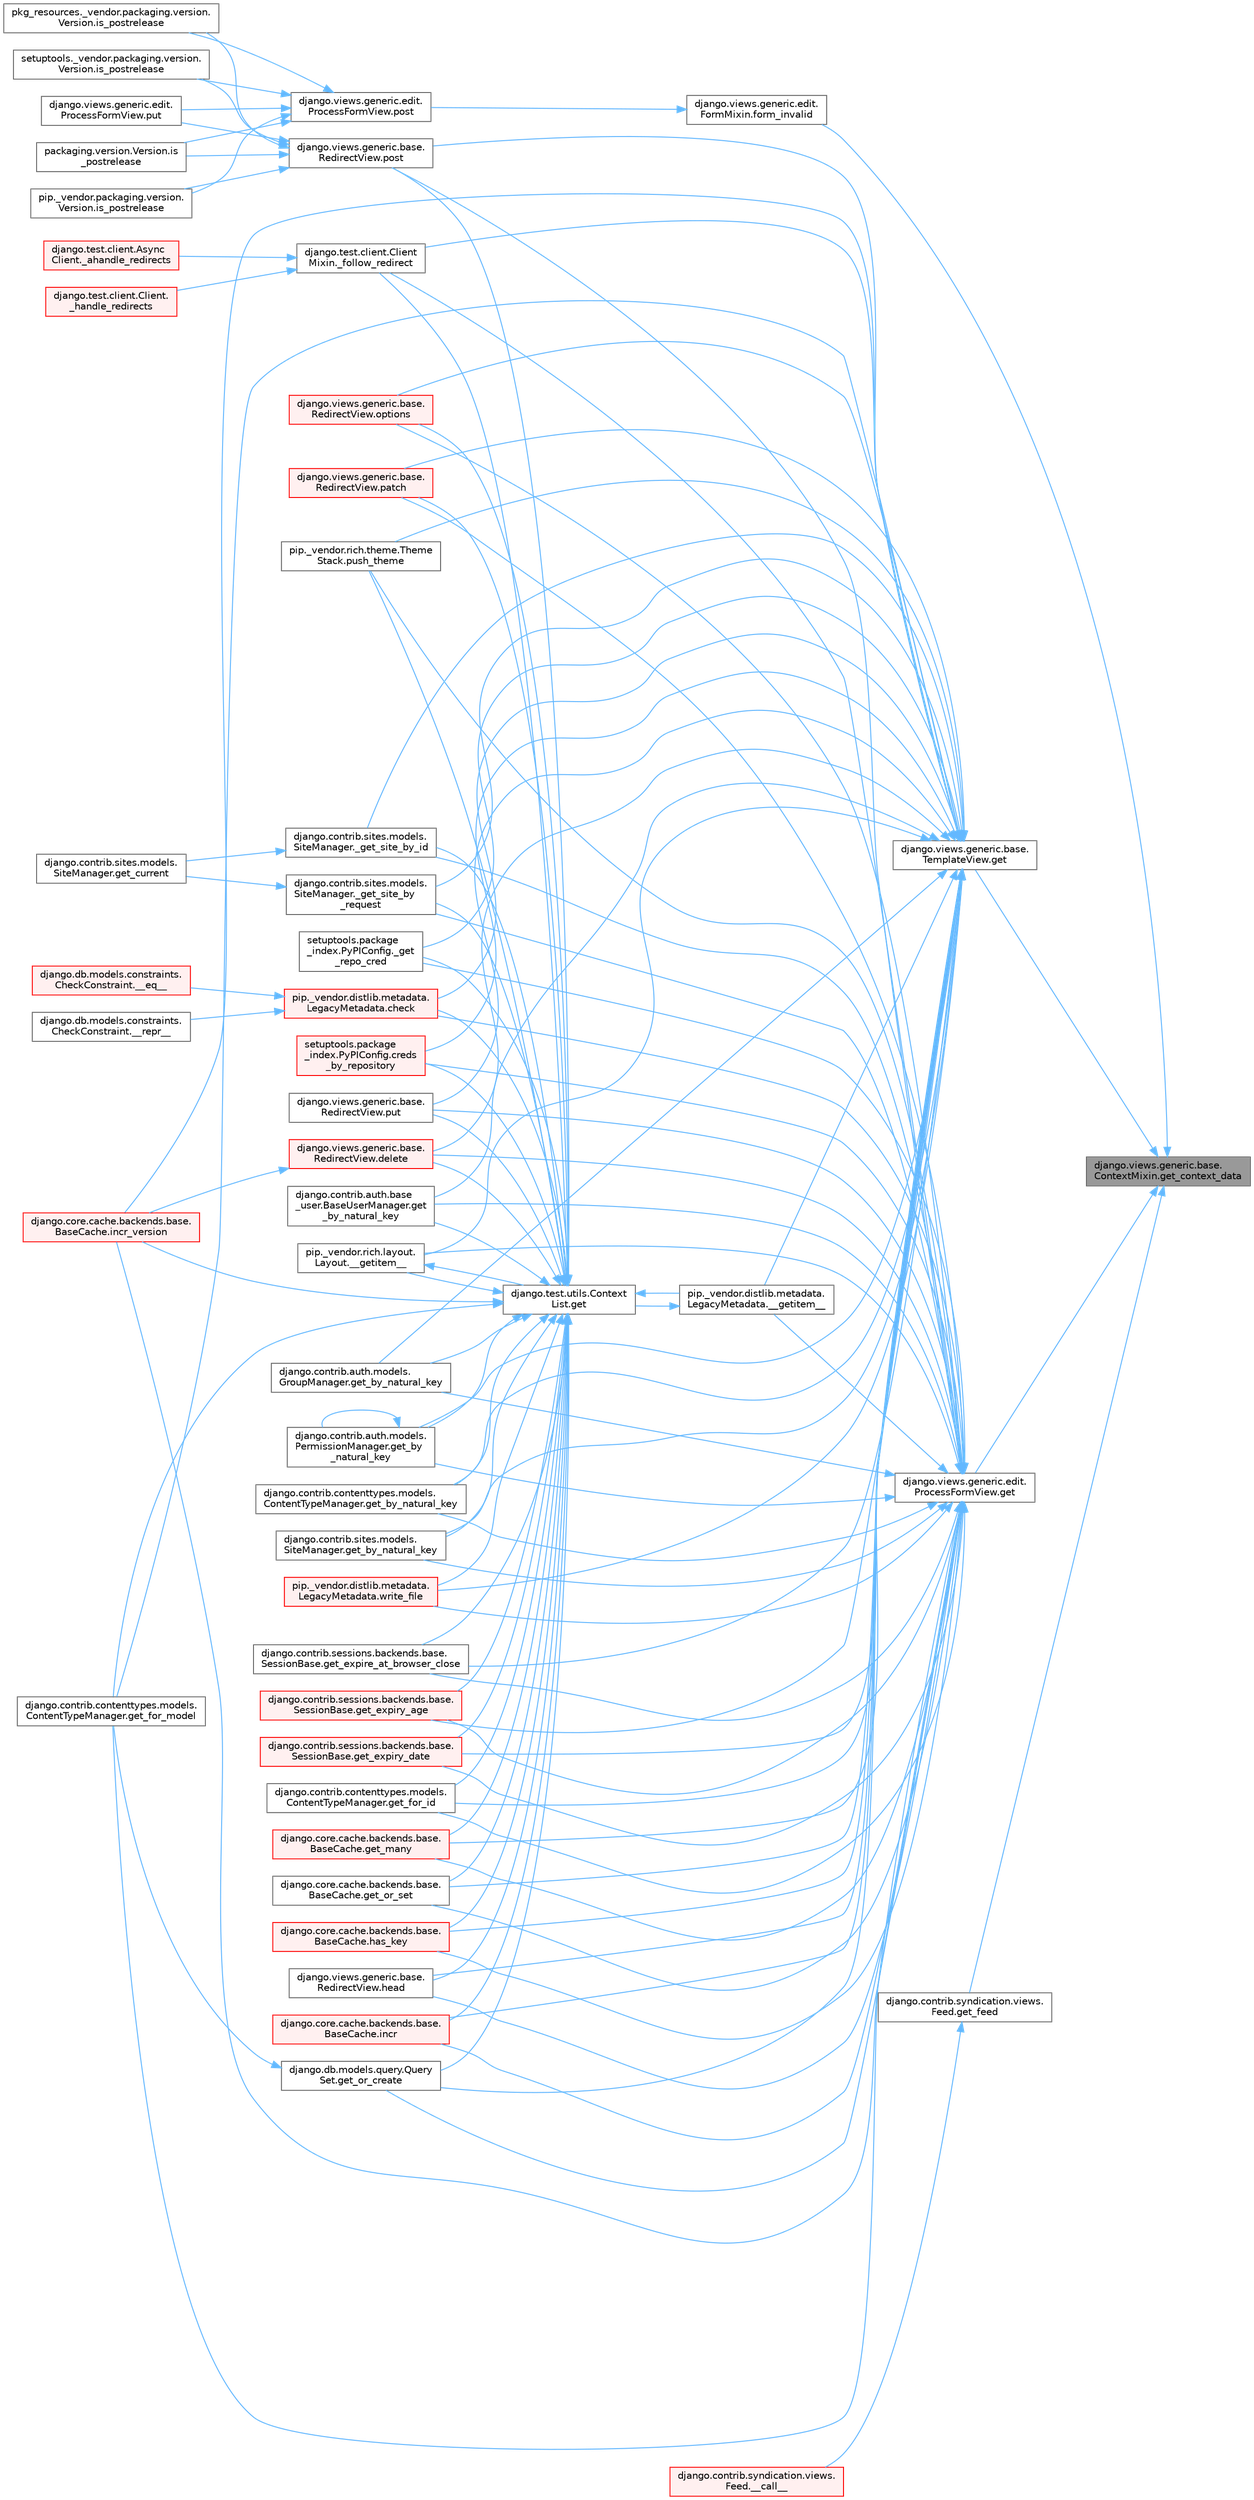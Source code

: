 digraph "django.views.generic.base.ContextMixin.get_context_data"
{
 // LATEX_PDF_SIZE
  bgcolor="transparent";
  edge [fontname=Helvetica,fontsize=10,labelfontname=Helvetica,labelfontsize=10];
  node [fontname=Helvetica,fontsize=10,shape=box,height=0.2,width=0.4];
  rankdir="RL";
  Node1 [id="Node000001",label="django.views.generic.base.\lContextMixin.get_context_data",height=0.2,width=0.4,color="gray40", fillcolor="grey60", style="filled", fontcolor="black",tooltip=" "];
  Node1 -> Node2 [id="edge1_Node000001_Node000002",dir="back",color="steelblue1",style="solid",tooltip=" "];
  Node2 [id="Node000002",label="django.views.generic.edit.\lFormMixin.form_invalid",height=0.2,width=0.4,color="grey40", fillcolor="white", style="filled",URL="$classdjango_1_1views_1_1generic_1_1edit_1_1_form_mixin.html#a3a9a5e20aa7819a6749c1ab36efb4936",tooltip=" "];
  Node2 -> Node3 [id="edge2_Node000002_Node000003",dir="back",color="steelblue1",style="solid",tooltip=" "];
  Node3 [id="Node000003",label="django.views.generic.edit.\lProcessFormView.post",height=0.2,width=0.4,color="grey40", fillcolor="white", style="filled",URL="$classdjango_1_1views_1_1generic_1_1edit_1_1_process_form_view.html#a6cf9ff8c9dd22e940a921672ddd1fa0e",tooltip=" "];
  Node3 -> Node4 [id="edge3_Node000003_Node000004",dir="back",color="steelblue1",style="solid",tooltip=" "];
  Node4 [id="Node000004",label="packaging.version.Version.is\l_postrelease",height=0.2,width=0.4,color="grey40", fillcolor="white", style="filled",URL="$classpackaging_1_1version_1_1_version.html#adfb53ca0004e704963c79aafdd5ac254",tooltip=" "];
  Node3 -> Node5 [id="edge4_Node000003_Node000005",dir="back",color="steelblue1",style="solid",tooltip=" "];
  Node5 [id="Node000005",label="pip._vendor.packaging.version.\lVersion.is_postrelease",height=0.2,width=0.4,color="grey40", fillcolor="white", style="filled",URL="$classpip_1_1__vendor_1_1packaging_1_1version_1_1_version.html#a13ff52f4a2a330c24d84da8669cba0f3",tooltip=" "];
  Node3 -> Node6 [id="edge5_Node000003_Node000006",dir="back",color="steelblue1",style="solid",tooltip=" "];
  Node6 [id="Node000006",label="pkg_resources._vendor.packaging.version.\lVersion.is_postrelease",height=0.2,width=0.4,color="grey40", fillcolor="white", style="filled",URL="$classpkg__resources_1_1__vendor_1_1packaging_1_1version_1_1_version.html#a3e7f7c2c0c5a5401fd6b3dc67beb8d1d",tooltip=" "];
  Node3 -> Node7 [id="edge6_Node000003_Node000007",dir="back",color="steelblue1",style="solid",tooltip=" "];
  Node7 [id="Node000007",label="setuptools._vendor.packaging.version.\lVersion.is_postrelease",height=0.2,width=0.4,color="grey40", fillcolor="white", style="filled",URL="$classsetuptools_1_1__vendor_1_1packaging_1_1version_1_1_version.html#a5647516e2057e8ec08c323424ddaab70",tooltip=" "];
  Node3 -> Node8 [id="edge7_Node000003_Node000008",dir="back",color="steelblue1",style="solid",tooltip=" "];
  Node8 [id="Node000008",label="django.views.generic.edit.\lProcessFormView.put",height=0.2,width=0.4,color="grey40", fillcolor="white", style="filled",URL="$classdjango_1_1views_1_1generic_1_1edit_1_1_process_form_view.html#aca9b521620af475d8ce7abc52d04694d",tooltip=" "];
  Node1 -> Node9 [id="edge8_Node000001_Node000009",dir="back",color="steelblue1",style="solid",tooltip=" "];
  Node9 [id="Node000009",label="django.views.generic.base.\lTemplateView.get",height=0.2,width=0.4,color="grey40", fillcolor="white", style="filled",URL="$classdjango_1_1views_1_1generic_1_1base_1_1_template_view.html#a12232ec7fd058af76ce8c7af132ef915",tooltip=" "];
  Node9 -> Node10 [id="edge9_Node000009_Node000010",dir="back",color="steelblue1",style="solid",tooltip=" "];
  Node10 [id="Node000010",label="pip._vendor.distlib.metadata.\lLegacyMetadata.__getitem__",height=0.2,width=0.4,color="grey40", fillcolor="white", style="filled",URL="$classpip_1_1__vendor_1_1distlib_1_1metadata_1_1_legacy_metadata.html#a4bbfa90e12a85ff919edb328c979731c",tooltip=" "];
  Node10 -> Node11 [id="edge10_Node000010_Node000011",dir="back",color="steelblue1",style="solid",tooltip=" "];
  Node11 [id="Node000011",label="django.test.utils.Context\lList.get",height=0.2,width=0.4,color="grey40", fillcolor="white", style="filled",URL="$classdjango_1_1test_1_1utils_1_1_context_list.html#a1797663a8ac92f44dcb9ad281a896842",tooltip=" "];
  Node11 -> Node10 [id="edge11_Node000011_Node000010",dir="back",color="steelblue1",style="solid",tooltip=" "];
  Node11 -> Node12 [id="edge12_Node000011_Node000012",dir="back",color="steelblue1",style="solid",tooltip=" "];
  Node12 [id="Node000012",label="pip._vendor.rich.layout.\lLayout.__getitem__",height=0.2,width=0.4,color="grey40", fillcolor="white", style="filled",URL="$classpip_1_1__vendor_1_1rich_1_1layout_1_1_layout.html#add0ab2d771b738c1d8f491d5fc922238",tooltip=" "];
  Node12 -> Node11 [id="edge13_Node000012_Node000011",dir="back",color="steelblue1",style="solid",tooltip=" "];
  Node11 -> Node13 [id="edge14_Node000011_Node000013",dir="back",color="steelblue1",style="solid",tooltip=" "];
  Node13 [id="Node000013",label="django.test.client.Client\lMixin._follow_redirect",height=0.2,width=0.4,color="grey40", fillcolor="white", style="filled",URL="$classdjango_1_1test_1_1client_1_1_client_mixin.html#a8ef9c674c0e06268a84a19666287c660",tooltip=" "];
  Node13 -> Node14 [id="edge15_Node000013_Node000014",dir="back",color="steelblue1",style="solid",tooltip=" "];
  Node14 [id="Node000014",label="django.test.client.Async\lClient._ahandle_redirects",height=0.2,width=0.4,color="red", fillcolor="#FFF0F0", style="filled",URL="$classdjango_1_1test_1_1client_1_1_async_client.html#a8740fe0dc39e7fe74e515be78449ee76",tooltip=" "];
  Node13 -> Node3170 [id="edge16_Node000013_Node003170",dir="back",color="steelblue1",style="solid",tooltip=" "];
  Node3170 [id="Node003170",label="django.test.client.Client.\l_handle_redirects",height=0.2,width=0.4,color="red", fillcolor="#FFF0F0", style="filled",URL="$classdjango_1_1test_1_1client_1_1_client.html#a234b328f33c374ad181aa49c6515d469",tooltip=" "];
  Node11 -> Node1787 [id="edge17_Node000011_Node001787",dir="back",color="steelblue1",style="solid",tooltip=" "];
  Node1787 [id="Node001787",label="setuptools.package\l_index.PyPIConfig._get\l_repo_cred",height=0.2,width=0.4,color="grey40", fillcolor="white", style="filled",URL="$classsetuptools_1_1package__index_1_1_py_p_i_config.html#ae131b3373b6208486cc5f156eaa7265a",tooltip=" "];
  Node11 -> Node1788 [id="edge18_Node000011_Node001788",dir="back",color="steelblue1",style="solid",tooltip=" "];
  Node1788 [id="Node001788",label="django.contrib.sites.models.\lSiteManager._get_site_by_id",height=0.2,width=0.4,color="grey40", fillcolor="white", style="filled",URL="$classdjango_1_1contrib_1_1sites_1_1models_1_1_site_manager.html#aa2caa86610079c1d43d51ecd4eeffdfd",tooltip=" "];
  Node1788 -> Node1789 [id="edge19_Node001788_Node001789",dir="back",color="steelblue1",style="solid",tooltip=" "];
  Node1789 [id="Node001789",label="django.contrib.sites.models.\lSiteManager.get_current",height=0.2,width=0.4,color="grey40", fillcolor="white", style="filled",URL="$classdjango_1_1contrib_1_1sites_1_1models_1_1_site_manager.html#ac155c05735cdabcfa6cbe4ee00482659",tooltip=" "];
  Node11 -> Node1790 [id="edge20_Node000011_Node001790",dir="back",color="steelblue1",style="solid",tooltip=" "];
  Node1790 [id="Node001790",label="django.contrib.sites.models.\lSiteManager._get_site_by\l_request",height=0.2,width=0.4,color="grey40", fillcolor="white", style="filled",URL="$classdjango_1_1contrib_1_1sites_1_1models_1_1_site_manager.html#afe4ac1f1603e7bc2e95bd348c30e9d81",tooltip=" "];
  Node1790 -> Node1789 [id="edge21_Node001790_Node001789",dir="back",color="steelblue1",style="solid",tooltip=" "];
  Node11 -> Node1791 [id="edge22_Node000011_Node001791",dir="back",color="steelblue1",style="solid",tooltip=" "];
  Node1791 [id="Node001791",label="pip._vendor.distlib.metadata.\lLegacyMetadata.check",height=0.2,width=0.4,color="red", fillcolor="#FFF0F0", style="filled",URL="$classpip_1_1__vendor_1_1distlib_1_1metadata_1_1_legacy_metadata.html#a9f3d75961911af2473c8092d354b3d85",tooltip=" "];
  Node1791 -> Node755 [id="edge23_Node001791_Node000755",dir="back",color="steelblue1",style="solid",tooltip=" "];
  Node755 [id="Node000755",label="django.db.models.constraints.\lCheckConstraint.__eq__",height=0.2,width=0.4,color="red", fillcolor="#FFF0F0", style="filled",URL="$classdjango_1_1db_1_1models_1_1constraints_1_1_check_constraint.html#a55875a553e53009967129f8b8a269475",tooltip=" "];
  Node1791 -> Node756 [id="edge24_Node001791_Node000756",dir="back",color="steelblue1",style="solid",tooltip=" "];
  Node756 [id="Node000756",label="django.db.models.constraints.\lCheckConstraint.__repr__",height=0.2,width=0.4,color="grey40", fillcolor="white", style="filled",URL="$classdjango_1_1db_1_1models_1_1constraints_1_1_check_constraint.html#a5ee1e990e7235f77706fa7da45651b5f",tooltip=" "];
  Node11 -> Node1792 [id="edge25_Node000011_Node001792",dir="back",color="steelblue1",style="solid",tooltip=" "];
  Node1792 [id="Node001792",label="setuptools.package\l_index.PyPIConfig.creds\l_by_repository",height=0.2,width=0.4,color="red", fillcolor="#FFF0F0", style="filled",URL="$classsetuptools_1_1package__index_1_1_py_p_i_config.html#a277b3e89479d171582044b5f9eb920a0",tooltip=" "];
  Node11 -> Node1794 [id="edge26_Node000011_Node001794",dir="back",color="steelblue1",style="solid",tooltip=" "];
  Node1794 [id="Node001794",label="django.views.generic.base.\lRedirectView.delete",height=0.2,width=0.4,color="red", fillcolor="#FFF0F0", style="filled",URL="$classdjango_1_1views_1_1generic_1_1base_1_1_redirect_view.html#a7060a2e85ff141d1950dd42e436fb9f1",tooltip=" "];
  Node1794 -> Node512 [id="edge27_Node001794_Node000512",dir="back",color="steelblue1",style="solid",tooltip=" "];
  Node512 [id="Node000512",label="django.core.cache.backends.base.\lBaseCache.incr_version",height=0.2,width=0.4,color="red", fillcolor="#FFF0F0", style="filled",URL="$classdjango_1_1core_1_1cache_1_1backends_1_1base_1_1_base_cache.html#a3ac7d74ffcfca67e2afee86ecf858b34",tooltip=" "];
  Node11 -> Node1795 [id="edge28_Node000011_Node001795",dir="back",color="steelblue1",style="solid",tooltip=" "];
  Node1795 [id="Node001795",label="django.contrib.auth.base\l_user.BaseUserManager.get\l_by_natural_key",height=0.2,width=0.4,color="grey40", fillcolor="white", style="filled",URL="$classdjango_1_1contrib_1_1auth_1_1base__user_1_1_base_user_manager.html#a9e0cf0e3651ecbe163d9f87b076b0bf9",tooltip=" "];
  Node11 -> Node1796 [id="edge29_Node000011_Node001796",dir="back",color="steelblue1",style="solid",tooltip=" "];
  Node1796 [id="Node001796",label="django.contrib.auth.models.\lGroupManager.get_by_natural_key",height=0.2,width=0.4,color="grey40", fillcolor="white", style="filled",URL="$classdjango_1_1contrib_1_1auth_1_1models_1_1_group_manager.html#af57a9a2ac1ef277ef6f1956f9d25293e",tooltip=" "];
  Node11 -> Node1797 [id="edge30_Node000011_Node001797",dir="back",color="steelblue1",style="solid",tooltip=" "];
  Node1797 [id="Node001797",label="django.contrib.auth.models.\lPermissionManager.get_by\l_natural_key",height=0.2,width=0.4,color="grey40", fillcolor="white", style="filled",URL="$classdjango_1_1contrib_1_1auth_1_1models_1_1_permission_manager.html#a27621698d1bd2b3a2d73dbcd84db0cc3",tooltip=" "];
  Node1797 -> Node1797 [id="edge31_Node001797_Node001797",dir="back",color="steelblue1",style="solid",tooltip=" "];
  Node11 -> Node1798 [id="edge32_Node000011_Node001798",dir="back",color="steelblue1",style="solid",tooltip=" "];
  Node1798 [id="Node001798",label="django.contrib.contenttypes.models.\lContentTypeManager.get_by_natural_key",height=0.2,width=0.4,color="grey40", fillcolor="white", style="filled",URL="$classdjango_1_1contrib_1_1contenttypes_1_1models_1_1_content_type_manager.html#aa19a7b03514cc1871e322fd5aeb2ecbe",tooltip=" "];
  Node11 -> Node1799 [id="edge33_Node000011_Node001799",dir="back",color="steelblue1",style="solid",tooltip=" "];
  Node1799 [id="Node001799",label="django.contrib.sites.models.\lSiteManager.get_by_natural_key",height=0.2,width=0.4,color="grey40", fillcolor="white", style="filled",URL="$classdjango_1_1contrib_1_1sites_1_1models_1_1_site_manager.html#aeb05076243fd13bbdb7e1fe18794269c",tooltip=" "];
  Node11 -> Node1800 [id="edge34_Node000011_Node001800",dir="back",color="steelblue1",style="solid",tooltip=" "];
  Node1800 [id="Node001800",label="django.contrib.sessions.backends.base.\lSessionBase.get_expire_at_browser_close",height=0.2,width=0.4,color="grey40", fillcolor="white", style="filled",URL="$classdjango_1_1contrib_1_1sessions_1_1backends_1_1base_1_1_session_base.html#a84c6c4afda960d505a1b2a7d3f97d75f",tooltip=" "];
  Node11 -> Node1801 [id="edge35_Node000011_Node001801",dir="back",color="steelblue1",style="solid",tooltip=" "];
  Node1801 [id="Node001801",label="django.contrib.sessions.backends.base.\lSessionBase.get_expiry_age",height=0.2,width=0.4,color="red", fillcolor="#FFF0F0", style="filled",URL="$classdjango_1_1contrib_1_1sessions_1_1backends_1_1base_1_1_session_base.html#af853871a0f2af33b0fd38d04e9296e01",tooltip=" "];
  Node11 -> Node1802 [id="edge36_Node000011_Node001802",dir="back",color="steelblue1",style="solid",tooltip=" "];
  Node1802 [id="Node001802",label="django.contrib.sessions.backends.base.\lSessionBase.get_expiry_date",height=0.2,width=0.4,color="red", fillcolor="#FFF0F0", style="filled",URL="$classdjango_1_1contrib_1_1sessions_1_1backends_1_1base_1_1_session_base.html#af87a5a48ca86a64f795e97f3529df849",tooltip=" "];
  Node11 -> Node1804 [id="edge37_Node000011_Node001804",dir="back",color="steelblue1",style="solid",tooltip=" "];
  Node1804 [id="Node001804",label="django.contrib.contenttypes.models.\lContentTypeManager.get_for_id",height=0.2,width=0.4,color="grey40", fillcolor="white", style="filled",URL="$classdjango_1_1contrib_1_1contenttypes_1_1models_1_1_content_type_manager.html#a4f41aa06163cf8140d954a9d9ac0e99f",tooltip=" "];
  Node11 -> Node682 [id="edge38_Node000011_Node000682",dir="back",color="steelblue1",style="solid",tooltip=" "];
  Node682 [id="Node000682",label="django.contrib.contenttypes.models.\lContentTypeManager.get_for_model",height=0.2,width=0.4,color="grey40", fillcolor="white", style="filled",URL="$classdjango_1_1contrib_1_1contenttypes_1_1models_1_1_content_type_manager.html#a1b89bc07df6111e44f749d556f96a414",tooltip=" "];
  Node11 -> Node1805 [id="edge39_Node000011_Node001805",dir="back",color="steelblue1",style="solid",tooltip=" "];
  Node1805 [id="Node001805",label="django.core.cache.backends.base.\lBaseCache.get_many",height=0.2,width=0.4,color="red", fillcolor="#FFF0F0", style="filled",URL="$classdjango_1_1core_1_1cache_1_1backends_1_1base_1_1_base_cache.html#a1d156ab9ced75cecfa673cbee3ac9053",tooltip=" "];
  Node11 -> Node681 [id="edge40_Node000011_Node000681",dir="back",color="steelblue1",style="solid",tooltip=" "];
  Node681 [id="Node000681",label="django.db.models.query.Query\lSet.get_or_create",height=0.2,width=0.4,color="grey40", fillcolor="white", style="filled",URL="$classdjango_1_1db_1_1models_1_1query_1_1_query_set.html#a0f727927ec4d1b9f3087b831cc911c59",tooltip=" "];
  Node681 -> Node682 [id="edge41_Node000681_Node000682",dir="back",color="steelblue1",style="solid",tooltip=" "];
  Node11 -> Node697 [id="edge42_Node000011_Node000697",dir="back",color="steelblue1",style="solid",tooltip=" "];
  Node697 [id="Node000697",label="django.core.cache.backends.base.\lBaseCache.get_or_set",height=0.2,width=0.4,color="grey40", fillcolor="white", style="filled",URL="$classdjango_1_1core_1_1cache_1_1backends_1_1base_1_1_base_cache.html#ac478d532b4c2b74987f49ff8291e5343",tooltip=" "];
  Node11 -> Node1807 [id="edge43_Node000011_Node001807",dir="back",color="steelblue1",style="solid",tooltip=" "];
  Node1807 [id="Node001807",label="django.core.cache.backends.base.\lBaseCache.has_key",height=0.2,width=0.4,color="red", fillcolor="#FFF0F0", style="filled",URL="$classdjango_1_1core_1_1cache_1_1backends_1_1base_1_1_base_cache.html#a2d06a56d17661d63648e1ec13ae93d3b",tooltip=" "];
  Node11 -> Node1809 [id="edge44_Node000011_Node001809",dir="back",color="steelblue1",style="solid",tooltip=" "];
  Node1809 [id="Node001809",label="django.views.generic.base.\lRedirectView.head",height=0.2,width=0.4,color="grey40", fillcolor="white", style="filled",URL="$classdjango_1_1views_1_1generic_1_1base_1_1_redirect_view.html#a34f0a0a5fb94f117f4752789a8db216a",tooltip=" "];
  Node11 -> Node734 [id="edge45_Node000011_Node000734",dir="back",color="steelblue1",style="solid",tooltip=" "];
  Node734 [id="Node000734",label="django.core.cache.backends.base.\lBaseCache.incr",height=0.2,width=0.4,color="red", fillcolor="#FFF0F0", style="filled",URL="$classdjango_1_1core_1_1cache_1_1backends_1_1base_1_1_base_cache.html#ab502f06a18e16d3d1495fdf1dca28831",tooltip=" "];
  Node11 -> Node512 [id="edge46_Node000011_Node000512",dir="back",color="steelblue1",style="solid",tooltip=" "];
  Node11 -> Node1810 [id="edge47_Node000011_Node001810",dir="back",color="steelblue1",style="solid",tooltip=" "];
  Node1810 [id="Node001810",label="django.views.generic.base.\lRedirectView.options",height=0.2,width=0.4,color="red", fillcolor="#FFF0F0", style="filled",URL="$classdjango_1_1views_1_1generic_1_1base_1_1_redirect_view.html#a444de156c79647344c987295c47a76e1",tooltip=" "];
  Node11 -> Node1811 [id="edge48_Node000011_Node001811",dir="back",color="steelblue1",style="solid",tooltip=" "];
  Node1811 [id="Node001811",label="django.views.generic.base.\lRedirectView.patch",height=0.2,width=0.4,color="red", fillcolor="#FFF0F0", style="filled",URL="$classdjango_1_1views_1_1generic_1_1base_1_1_redirect_view.html#a1af0176656ad2642a86603a7f2efd6c8",tooltip=" "];
  Node11 -> Node1814 [id="edge49_Node000011_Node001814",dir="back",color="steelblue1",style="solid",tooltip=" "];
  Node1814 [id="Node001814",label="django.views.generic.base.\lRedirectView.post",height=0.2,width=0.4,color="grey40", fillcolor="white", style="filled",URL="$classdjango_1_1views_1_1generic_1_1base_1_1_redirect_view.html#a20f1374a926b81c739ea2672fbe38552",tooltip=" "];
  Node1814 -> Node4 [id="edge50_Node001814_Node000004",dir="back",color="steelblue1",style="solid",tooltip=" "];
  Node1814 -> Node5 [id="edge51_Node001814_Node000005",dir="back",color="steelblue1",style="solid",tooltip=" "];
  Node1814 -> Node6 [id="edge52_Node001814_Node000006",dir="back",color="steelblue1",style="solid",tooltip=" "];
  Node1814 -> Node7 [id="edge53_Node001814_Node000007",dir="back",color="steelblue1",style="solid",tooltip=" "];
  Node1814 -> Node8 [id="edge54_Node001814_Node000008",dir="back",color="steelblue1",style="solid",tooltip=" "];
  Node11 -> Node1815 [id="edge55_Node000011_Node001815",dir="back",color="steelblue1",style="solid",tooltip=" "];
  Node1815 [id="Node001815",label="pip._vendor.rich.theme.Theme\lStack.push_theme",height=0.2,width=0.4,color="grey40", fillcolor="white", style="filled",URL="$classpip_1_1__vendor_1_1rich_1_1theme_1_1_theme_stack.html#a59e2cc731ff921b7ce76aa4aa4eaf948",tooltip=" "];
  Node11 -> Node1816 [id="edge56_Node000011_Node001816",dir="back",color="steelblue1",style="solid",tooltip=" "];
  Node1816 [id="Node001816",label="django.views.generic.base.\lRedirectView.put",height=0.2,width=0.4,color="grey40", fillcolor="white", style="filled",URL="$classdjango_1_1views_1_1generic_1_1base_1_1_redirect_view.html#a898fb37aa8487c3c0ef4f20bd40ed854",tooltip=" "];
  Node11 -> Node1111 [id="edge57_Node000011_Node001111",dir="back",color="steelblue1",style="solid",tooltip=" "];
  Node1111 [id="Node001111",label="pip._vendor.distlib.metadata.\lLegacyMetadata.write_file",height=0.2,width=0.4,color="red", fillcolor="#FFF0F0", style="filled",URL="$classpip_1_1__vendor_1_1distlib_1_1metadata_1_1_legacy_metadata.html#a4b0b012bbb45bf51d369c39eeb3c734f",tooltip=" "];
  Node9 -> Node12 [id="edge58_Node000009_Node000012",dir="back",color="steelblue1",style="solid",tooltip=" "];
  Node9 -> Node13 [id="edge59_Node000009_Node000013",dir="back",color="steelblue1",style="solid",tooltip=" "];
  Node9 -> Node1787 [id="edge60_Node000009_Node001787",dir="back",color="steelblue1",style="solid",tooltip=" "];
  Node9 -> Node1788 [id="edge61_Node000009_Node001788",dir="back",color="steelblue1",style="solid",tooltip=" "];
  Node9 -> Node1790 [id="edge62_Node000009_Node001790",dir="back",color="steelblue1",style="solid",tooltip=" "];
  Node9 -> Node1791 [id="edge63_Node000009_Node001791",dir="back",color="steelblue1",style="solid",tooltip=" "];
  Node9 -> Node1792 [id="edge64_Node000009_Node001792",dir="back",color="steelblue1",style="solid",tooltip=" "];
  Node9 -> Node1794 [id="edge65_Node000009_Node001794",dir="back",color="steelblue1",style="solid",tooltip=" "];
  Node9 -> Node1795 [id="edge66_Node000009_Node001795",dir="back",color="steelblue1",style="solid",tooltip=" "];
  Node9 -> Node1796 [id="edge67_Node000009_Node001796",dir="back",color="steelblue1",style="solid",tooltip=" "];
  Node9 -> Node1797 [id="edge68_Node000009_Node001797",dir="back",color="steelblue1",style="solid",tooltip=" "];
  Node9 -> Node1798 [id="edge69_Node000009_Node001798",dir="back",color="steelblue1",style="solid",tooltip=" "];
  Node9 -> Node1799 [id="edge70_Node000009_Node001799",dir="back",color="steelblue1",style="solid",tooltip=" "];
  Node9 -> Node1800 [id="edge71_Node000009_Node001800",dir="back",color="steelblue1",style="solid",tooltip=" "];
  Node9 -> Node1801 [id="edge72_Node000009_Node001801",dir="back",color="steelblue1",style="solid",tooltip=" "];
  Node9 -> Node1802 [id="edge73_Node000009_Node001802",dir="back",color="steelblue1",style="solid",tooltip=" "];
  Node9 -> Node1804 [id="edge74_Node000009_Node001804",dir="back",color="steelblue1",style="solid",tooltip=" "];
  Node9 -> Node682 [id="edge75_Node000009_Node000682",dir="back",color="steelblue1",style="solid",tooltip=" "];
  Node9 -> Node1805 [id="edge76_Node000009_Node001805",dir="back",color="steelblue1",style="solid",tooltip=" "];
  Node9 -> Node681 [id="edge77_Node000009_Node000681",dir="back",color="steelblue1",style="solid",tooltip=" "];
  Node9 -> Node697 [id="edge78_Node000009_Node000697",dir="back",color="steelblue1",style="solid",tooltip=" "];
  Node9 -> Node1807 [id="edge79_Node000009_Node001807",dir="back",color="steelblue1",style="solid",tooltip=" "];
  Node9 -> Node1809 [id="edge80_Node000009_Node001809",dir="back",color="steelblue1",style="solid",tooltip=" "];
  Node9 -> Node734 [id="edge81_Node000009_Node000734",dir="back",color="steelblue1",style="solid",tooltip=" "];
  Node9 -> Node512 [id="edge82_Node000009_Node000512",dir="back",color="steelblue1",style="solid",tooltip=" "];
  Node9 -> Node1810 [id="edge83_Node000009_Node001810",dir="back",color="steelblue1",style="solid",tooltip=" "];
  Node9 -> Node1811 [id="edge84_Node000009_Node001811",dir="back",color="steelblue1",style="solid",tooltip=" "];
  Node9 -> Node1814 [id="edge85_Node000009_Node001814",dir="back",color="steelblue1",style="solid",tooltip=" "];
  Node9 -> Node1815 [id="edge86_Node000009_Node001815",dir="back",color="steelblue1",style="solid",tooltip=" "];
  Node9 -> Node1816 [id="edge87_Node000009_Node001816",dir="back",color="steelblue1",style="solid",tooltip=" "];
  Node9 -> Node1111 [id="edge88_Node000009_Node001111",dir="back",color="steelblue1",style="solid",tooltip=" "];
  Node1 -> Node1885 [id="edge89_Node000001_Node001885",dir="back",color="steelblue1",style="solid",tooltip=" "];
  Node1885 [id="Node001885",label="django.views.generic.edit.\lProcessFormView.get",height=0.2,width=0.4,color="grey40", fillcolor="white", style="filled",URL="$classdjango_1_1views_1_1generic_1_1edit_1_1_process_form_view.html#af7def109918828469fd90c209d775e40",tooltip=" "];
  Node1885 -> Node10 [id="edge90_Node001885_Node000010",dir="back",color="steelblue1",style="solid",tooltip=" "];
  Node1885 -> Node12 [id="edge91_Node001885_Node000012",dir="back",color="steelblue1",style="solid",tooltip=" "];
  Node1885 -> Node13 [id="edge92_Node001885_Node000013",dir="back",color="steelblue1",style="solid",tooltip=" "];
  Node1885 -> Node1787 [id="edge93_Node001885_Node001787",dir="back",color="steelblue1",style="solid",tooltip=" "];
  Node1885 -> Node1788 [id="edge94_Node001885_Node001788",dir="back",color="steelblue1",style="solid",tooltip=" "];
  Node1885 -> Node1790 [id="edge95_Node001885_Node001790",dir="back",color="steelblue1",style="solid",tooltip=" "];
  Node1885 -> Node1791 [id="edge96_Node001885_Node001791",dir="back",color="steelblue1",style="solid",tooltip=" "];
  Node1885 -> Node1792 [id="edge97_Node001885_Node001792",dir="back",color="steelblue1",style="solid",tooltip=" "];
  Node1885 -> Node1794 [id="edge98_Node001885_Node001794",dir="back",color="steelblue1",style="solid",tooltip=" "];
  Node1885 -> Node1795 [id="edge99_Node001885_Node001795",dir="back",color="steelblue1",style="solid",tooltip=" "];
  Node1885 -> Node1796 [id="edge100_Node001885_Node001796",dir="back",color="steelblue1",style="solid",tooltip=" "];
  Node1885 -> Node1797 [id="edge101_Node001885_Node001797",dir="back",color="steelblue1",style="solid",tooltip=" "];
  Node1885 -> Node1798 [id="edge102_Node001885_Node001798",dir="back",color="steelblue1",style="solid",tooltip=" "];
  Node1885 -> Node1799 [id="edge103_Node001885_Node001799",dir="back",color="steelblue1",style="solid",tooltip=" "];
  Node1885 -> Node1800 [id="edge104_Node001885_Node001800",dir="back",color="steelblue1",style="solid",tooltip=" "];
  Node1885 -> Node1801 [id="edge105_Node001885_Node001801",dir="back",color="steelblue1",style="solid",tooltip=" "];
  Node1885 -> Node1802 [id="edge106_Node001885_Node001802",dir="back",color="steelblue1",style="solid",tooltip=" "];
  Node1885 -> Node1804 [id="edge107_Node001885_Node001804",dir="back",color="steelblue1",style="solid",tooltip=" "];
  Node1885 -> Node682 [id="edge108_Node001885_Node000682",dir="back",color="steelblue1",style="solid",tooltip=" "];
  Node1885 -> Node1805 [id="edge109_Node001885_Node001805",dir="back",color="steelblue1",style="solid",tooltip=" "];
  Node1885 -> Node681 [id="edge110_Node001885_Node000681",dir="back",color="steelblue1",style="solid",tooltip=" "];
  Node1885 -> Node697 [id="edge111_Node001885_Node000697",dir="back",color="steelblue1",style="solid",tooltip=" "];
  Node1885 -> Node1807 [id="edge112_Node001885_Node001807",dir="back",color="steelblue1",style="solid",tooltip=" "];
  Node1885 -> Node1809 [id="edge113_Node001885_Node001809",dir="back",color="steelblue1",style="solid",tooltip=" "];
  Node1885 -> Node734 [id="edge114_Node001885_Node000734",dir="back",color="steelblue1",style="solid",tooltip=" "];
  Node1885 -> Node512 [id="edge115_Node001885_Node000512",dir="back",color="steelblue1",style="solid",tooltip=" "];
  Node1885 -> Node1810 [id="edge116_Node001885_Node001810",dir="back",color="steelblue1",style="solid",tooltip=" "];
  Node1885 -> Node1811 [id="edge117_Node001885_Node001811",dir="back",color="steelblue1",style="solid",tooltip=" "];
  Node1885 -> Node1814 [id="edge118_Node001885_Node001814",dir="back",color="steelblue1",style="solid",tooltip=" "];
  Node1885 -> Node1815 [id="edge119_Node001885_Node001815",dir="back",color="steelblue1",style="solid",tooltip=" "];
  Node1885 -> Node1816 [id="edge120_Node001885_Node001816",dir="back",color="steelblue1",style="solid",tooltip=" "];
  Node1885 -> Node1111 [id="edge121_Node001885_Node001111",dir="back",color="steelblue1",style="solid",tooltip=" "];
  Node1 -> Node1886 [id="edge122_Node000001_Node001886",dir="back",color="steelblue1",style="solid",tooltip=" "];
  Node1886 [id="Node001886",label="django.contrib.syndication.views.\lFeed.get_feed",height=0.2,width=0.4,color="grey40", fillcolor="white", style="filled",URL="$classdjango_1_1contrib_1_1syndication_1_1views_1_1_feed.html#a22e9036857876e13966fd7f846ae909d",tooltip=" "];
  Node1886 -> Node1887 [id="edge123_Node001886_Node001887",dir="back",color="steelblue1",style="solid",tooltip=" "];
  Node1887 [id="Node001887",label="django.contrib.syndication.views.\lFeed.__call__",height=0.2,width=0.4,color="red", fillcolor="#FFF0F0", style="filled",URL="$classdjango_1_1contrib_1_1syndication_1_1views_1_1_feed.html#ac7a9680a1b709d8eb37ae3c6ce000220",tooltip=" "];
}
